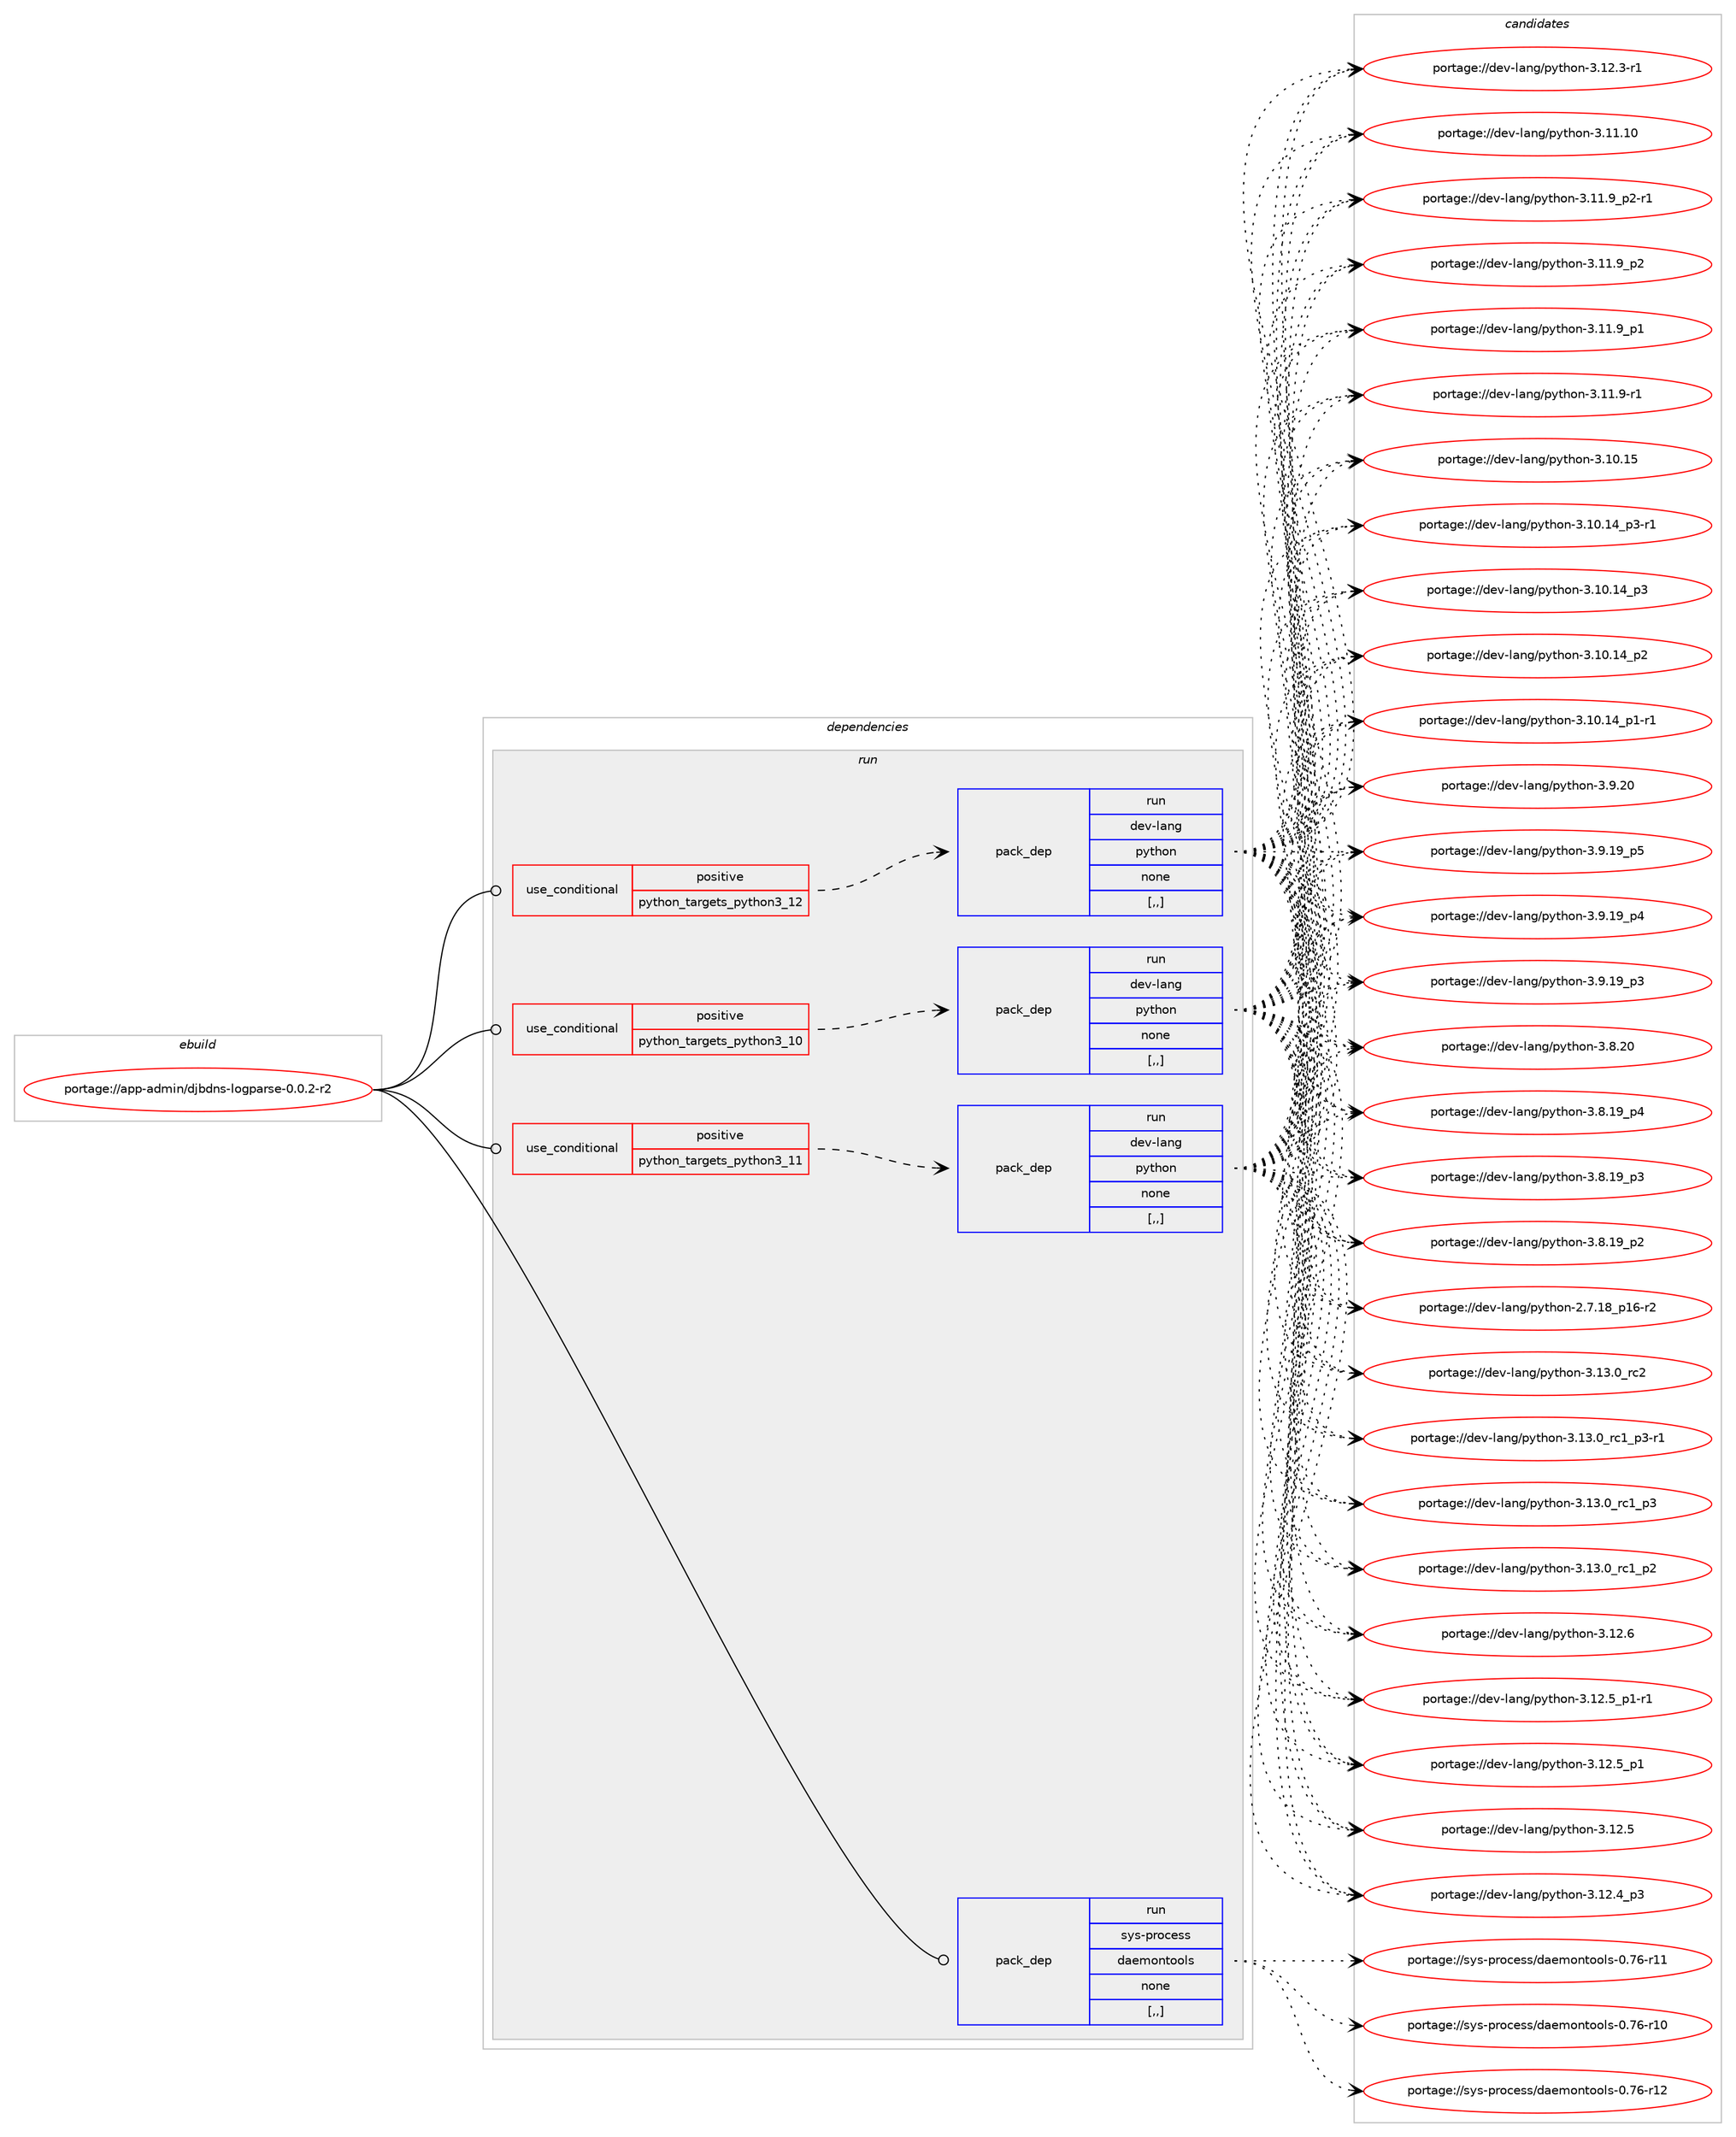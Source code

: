 digraph prolog {

# *************
# Graph options
# *************

newrank=true;
concentrate=true;
compound=true;
graph [rankdir=LR,fontname=Helvetica,fontsize=10,ranksep=1.5];#, ranksep=2.5, nodesep=0.2];
edge  [arrowhead=vee];
node  [fontname=Helvetica,fontsize=10];

# **********
# The ebuild
# **********

subgraph cluster_leftcol {
color=gray;
label=<<i>ebuild</i>>;
id [label="portage://app-admin/djbdns-logparse-0.0.2-r2", color=red, width=4, href="../app-admin/djbdns-logparse-0.0.2-r2.svg"];
}

# ****************
# The dependencies
# ****************

subgraph cluster_midcol {
color=gray;
label=<<i>dependencies</i>>;
subgraph cluster_compile {
fillcolor="#eeeeee";
style=filled;
label=<<i>compile</i>>;
}
subgraph cluster_compileandrun {
fillcolor="#eeeeee";
style=filled;
label=<<i>compile and run</i>>;
}
subgraph cluster_run {
fillcolor="#eeeeee";
style=filled;
label=<<i>run</i>>;
subgraph cond130281 {
dependency495913 [label=<<TABLE BORDER="0" CELLBORDER="1" CELLSPACING="0" CELLPADDING="4"><TR><TD ROWSPAN="3" CELLPADDING="10">use_conditional</TD></TR><TR><TD>positive</TD></TR><TR><TD>python_targets_python3_10</TD></TR></TABLE>>, shape=none, color=red];
subgraph pack362027 {
dependency495914 [label=<<TABLE BORDER="0" CELLBORDER="1" CELLSPACING="0" CELLPADDING="4" WIDTH="220"><TR><TD ROWSPAN="6" CELLPADDING="30">pack_dep</TD></TR><TR><TD WIDTH="110">run</TD></TR><TR><TD>dev-lang</TD></TR><TR><TD>python</TD></TR><TR><TD>none</TD></TR><TR><TD>[,,]</TD></TR></TABLE>>, shape=none, color=blue];
}
dependency495913:e -> dependency495914:w [weight=20,style="dashed",arrowhead="vee"];
}
id:e -> dependency495913:w [weight=20,style="solid",arrowhead="odot"];
subgraph cond130282 {
dependency495915 [label=<<TABLE BORDER="0" CELLBORDER="1" CELLSPACING="0" CELLPADDING="4"><TR><TD ROWSPAN="3" CELLPADDING="10">use_conditional</TD></TR><TR><TD>positive</TD></TR><TR><TD>python_targets_python3_11</TD></TR></TABLE>>, shape=none, color=red];
subgraph pack362028 {
dependency495916 [label=<<TABLE BORDER="0" CELLBORDER="1" CELLSPACING="0" CELLPADDING="4" WIDTH="220"><TR><TD ROWSPAN="6" CELLPADDING="30">pack_dep</TD></TR><TR><TD WIDTH="110">run</TD></TR><TR><TD>dev-lang</TD></TR><TR><TD>python</TD></TR><TR><TD>none</TD></TR><TR><TD>[,,]</TD></TR></TABLE>>, shape=none, color=blue];
}
dependency495915:e -> dependency495916:w [weight=20,style="dashed",arrowhead="vee"];
}
id:e -> dependency495915:w [weight=20,style="solid",arrowhead="odot"];
subgraph cond130283 {
dependency495917 [label=<<TABLE BORDER="0" CELLBORDER="1" CELLSPACING="0" CELLPADDING="4"><TR><TD ROWSPAN="3" CELLPADDING="10">use_conditional</TD></TR><TR><TD>positive</TD></TR><TR><TD>python_targets_python3_12</TD></TR></TABLE>>, shape=none, color=red];
subgraph pack362029 {
dependency495918 [label=<<TABLE BORDER="0" CELLBORDER="1" CELLSPACING="0" CELLPADDING="4" WIDTH="220"><TR><TD ROWSPAN="6" CELLPADDING="30">pack_dep</TD></TR><TR><TD WIDTH="110">run</TD></TR><TR><TD>dev-lang</TD></TR><TR><TD>python</TD></TR><TR><TD>none</TD></TR><TR><TD>[,,]</TD></TR></TABLE>>, shape=none, color=blue];
}
dependency495917:e -> dependency495918:w [weight=20,style="dashed",arrowhead="vee"];
}
id:e -> dependency495917:w [weight=20,style="solid",arrowhead="odot"];
subgraph pack362030 {
dependency495919 [label=<<TABLE BORDER="0" CELLBORDER="1" CELLSPACING="0" CELLPADDING="4" WIDTH="220"><TR><TD ROWSPAN="6" CELLPADDING="30">pack_dep</TD></TR><TR><TD WIDTH="110">run</TD></TR><TR><TD>sys-process</TD></TR><TR><TD>daemontools</TD></TR><TR><TD>none</TD></TR><TR><TD>[,,]</TD></TR></TABLE>>, shape=none, color=blue];
}
id:e -> dependency495919:w [weight=20,style="solid",arrowhead="odot"];
}
}

# **************
# The candidates
# **************

subgraph cluster_choices {
rank=same;
color=gray;
label=<<i>candidates</i>>;

subgraph choice362027 {
color=black;
nodesep=1;
choice10010111845108971101034711212111610411111045514649514648951149950 [label="portage://dev-lang/python-3.13.0_rc2", color=red, width=4,href="../dev-lang/python-3.13.0_rc2.svg"];
choice1001011184510897110103471121211161041111104551464951464895114994995112514511449 [label="portage://dev-lang/python-3.13.0_rc1_p3-r1", color=red, width=4,href="../dev-lang/python-3.13.0_rc1_p3-r1.svg"];
choice100101118451089711010347112121116104111110455146495146489511499499511251 [label="portage://dev-lang/python-3.13.0_rc1_p3", color=red, width=4,href="../dev-lang/python-3.13.0_rc1_p3.svg"];
choice100101118451089711010347112121116104111110455146495146489511499499511250 [label="portage://dev-lang/python-3.13.0_rc1_p2", color=red, width=4,href="../dev-lang/python-3.13.0_rc1_p2.svg"];
choice10010111845108971101034711212111610411111045514649504654 [label="portage://dev-lang/python-3.12.6", color=red, width=4,href="../dev-lang/python-3.12.6.svg"];
choice1001011184510897110103471121211161041111104551464950465395112494511449 [label="portage://dev-lang/python-3.12.5_p1-r1", color=red, width=4,href="../dev-lang/python-3.12.5_p1-r1.svg"];
choice100101118451089711010347112121116104111110455146495046539511249 [label="portage://dev-lang/python-3.12.5_p1", color=red, width=4,href="../dev-lang/python-3.12.5_p1.svg"];
choice10010111845108971101034711212111610411111045514649504653 [label="portage://dev-lang/python-3.12.5", color=red, width=4,href="../dev-lang/python-3.12.5.svg"];
choice100101118451089711010347112121116104111110455146495046529511251 [label="portage://dev-lang/python-3.12.4_p3", color=red, width=4,href="../dev-lang/python-3.12.4_p3.svg"];
choice100101118451089711010347112121116104111110455146495046514511449 [label="portage://dev-lang/python-3.12.3-r1", color=red, width=4,href="../dev-lang/python-3.12.3-r1.svg"];
choice1001011184510897110103471121211161041111104551464949464948 [label="portage://dev-lang/python-3.11.10", color=red, width=4,href="../dev-lang/python-3.11.10.svg"];
choice1001011184510897110103471121211161041111104551464949465795112504511449 [label="portage://dev-lang/python-3.11.9_p2-r1", color=red, width=4,href="../dev-lang/python-3.11.9_p2-r1.svg"];
choice100101118451089711010347112121116104111110455146494946579511250 [label="portage://dev-lang/python-3.11.9_p2", color=red, width=4,href="../dev-lang/python-3.11.9_p2.svg"];
choice100101118451089711010347112121116104111110455146494946579511249 [label="portage://dev-lang/python-3.11.9_p1", color=red, width=4,href="../dev-lang/python-3.11.9_p1.svg"];
choice100101118451089711010347112121116104111110455146494946574511449 [label="portage://dev-lang/python-3.11.9-r1", color=red, width=4,href="../dev-lang/python-3.11.9-r1.svg"];
choice1001011184510897110103471121211161041111104551464948464953 [label="portage://dev-lang/python-3.10.15", color=red, width=4,href="../dev-lang/python-3.10.15.svg"];
choice100101118451089711010347112121116104111110455146494846495295112514511449 [label="portage://dev-lang/python-3.10.14_p3-r1", color=red, width=4,href="../dev-lang/python-3.10.14_p3-r1.svg"];
choice10010111845108971101034711212111610411111045514649484649529511251 [label="portage://dev-lang/python-3.10.14_p3", color=red, width=4,href="../dev-lang/python-3.10.14_p3.svg"];
choice10010111845108971101034711212111610411111045514649484649529511250 [label="portage://dev-lang/python-3.10.14_p2", color=red, width=4,href="../dev-lang/python-3.10.14_p2.svg"];
choice100101118451089711010347112121116104111110455146494846495295112494511449 [label="portage://dev-lang/python-3.10.14_p1-r1", color=red, width=4,href="../dev-lang/python-3.10.14_p1-r1.svg"];
choice10010111845108971101034711212111610411111045514657465048 [label="portage://dev-lang/python-3.9.20", color=red, width=4,href="../dev-lang/python-3.9.20.svg"];
choice100101118451089711010347112121116104111110455146574649579511253 [label="portage://dev-lang/python-3.9.19_p5", color=red, width=4,href="../dev-lang/python-3.9.19_p5.svg"];
choice100101118451089711010347112121116104111110455146574649579511252 [label="portage://dev-lang/python-3.9.19_p4", color=red, width=4,href="../dev-lang/python-3.9.19_p4.svg"];
choice100101118451089711010347112121116104111110455146574649579511251 [label="portage://dev-lang/python-3.9.19_p3", color=red, width=4,href="../dev-lang/python-3.9.19_p3.svg"];
choice10010111845108971101034711212111610411111045514656465048 [label="portage://dev-lang/python-3.8.20", color=red, width=4,href="../dev-lang/python-3.8.20.svg"];
choice100101118451089711010347112121116104111110455146564649579511252 [label="portage://dev-lang/python-3.8.19_p4", color=red, width=4,href="../dev-lang/python-3.8.19_p4.svg"];
choice100101118451089711010347112121116104111110455146564649579511251 [label="portage://dev-lang/python-3.8.19_p3", color=red, width=4,href="../dev-lang/python-3.8.19_p3.svg"];
choice100101118451089711010347112121116104111110455146564649579511250 [label="portage://dev-lang/python-3.8.19_p2", color=red, width=4,href="../dev-lang/python-3.8.19_p2.svg"];
choice100101118451089711010347112121116104111110455046554649569511249544511450 [label="portage://dev-lang/python-2.7.18_p16-r2", color=red, width=4,href="../dev-lang/python-2.7.18_p16-r2.svg"];
dependency495914:e -> choice10010111845108971101034711212111610411111045514649514648951149950:w [style=dotted,weight="100"];
dependency495914:e -> choice1001011184510897110103471121211161041111104551464951464895114994995112514511449:w [style=dotted,weight="100"];
dependency495914:e -> choice100101118451089711010347112121116104111110455146495146489511499499511251:w [style=dotted,weight="100"];
dependency495914:e -> choice100101118451089711010347112121116104111110455146495146489511499499511250:w [style=dotted,weight="100"];
dependency495914:e -> choice10010111845108971101034711212111610411111045514649504654:w [style=dotted,weight="100"];
dependency495914:e -> choice1001011184510897110103471121211161041111104551464950465395112494511449:w [style=dotted,weight="100"];
dependency495914:e -> choice100101118451089711010347112121116104111110455146495046539511249:w [style=dotted,weight="100"];
dependency495914:e -> choice10010111845108971101034711212111610411111045514649504653:w [style=dotted,weight="100"];
dependency495914:e -> choice100101118451089711010347112121116104111110455146495046529511251:w [style=dotted,weight="100"];
dependency495914:e -> choice100101118451089711010347112121116104111110455146495046514511449:w [style=dotted,weight="100"];
dependency495914:e -> choice1001011184510897110103471121211161041111104551464949464948:w [style=dotted,weight="100"];
dependency495914:e -> choice1001011184510897110103471121211161041111104551464949465795112504511449:w [style=dotted,weight="100"];
dependency495914:e -> choice100101118451089711010347112121116104111110455146494946579511250:w [style=dotted,weight="100"];
dependency495914:e -> choice100101118451089711010347112121116104111110455146494946579511249:w [style=dotted,weight="100"];
dependency495914:e -> choice100101118451089711010347112121116104111110455146494946574511449:w [style=dotted,weight="100"];
dependency495914:e -> choice1001011184510897110103471121211161041111104551464948464953:w [style=dotted,weight="100"];
dependency495914:e -> choice100101118451089711010347112121116104111110455146494846495295112514511449:w [style=dotted,weight="100"];
dependency495914:e -> choice10010111845108971101034711212111610411111045514649484649529511251:w [style=dotted,weight="100"];
dependency495914:e -> choice10010111845108971101034711212111610411111045514649484649529511250:w [style=dotted,weight="100"];
dependency495914:e -> choice100101118451089711010347112121116104111110455146494846495295112494511449:w [style=dotted,weight="100"];
dependency495914:e -> choice10010111845108971101034711212111610411111045514657465048:w [style=dotted,weight="100"];
dependency495914:e -> choice100101118451089711010347112121116104111110455146574649579511253:w [style=dotted,weight="100"];
dependency495914:e -> choice100101118451089711010347112121116104111110455146574649579511252:w [style=dotted,weight="100"];
dependency495914:e -> choice100101118451089711010347112121116104111110455146574649579511251:w [style=dotted,weight="100"];
dependency495914:e -> choice10010111845108971101034711212111610411111045514656465048:w [style=dotted,weight="100"];
dependency495914:e -> choice100101118451089711010347112121116104111110455146564649579511252:w [style=dotted,weight="100"];
dependency495914:e -> choice100101118451089711010347112121116104111110455146564649579511251:w [style=dotted,weight="100"];
dependency495914:e -> choice100101118451089711010347112121116104111110455146564649579511250:w [style=dotted,weight="100"];
dependency495914:e -> choice100101118451089711010347112121116104111110455046554649569511249544511450:w [style=dotted,weight="100"];
}
subgraph choice362028 {
color=black;
nodesep=1;
choice10010111845108971101034711212111610411111045514649514648951149950 [label="portage://dev-lang/python-3.13.0_rc2", color=red, width=4,href="../dev-lang/python-3.13.0_rc2.svg"];
choice1001011184510897110103471121211161041111104551464951464895114994995112514511449 [label="portage://dev-lang/python-3.13.0_rc1_p3-r1", color=red, width=4,href="../dev-lang/python-3.13.0_rc1_p3-r1.svg"];
choice100101118451089711010347112121116104111110455146495146489511499499511251 [label="portage://dev-lang/python-3.13.0_rc1_p3", color=red, width=4,href="../dev-lang/python-3.13.0_rc1_p3.svg"];
choice100101118451089711010347112121116104111110455146495146489511499499511250 [label="portage://dev-lang/python-3.13.0_rc1_p2", color=red, width=4,href="../dev-lang/python-3.13.0_rc1_p2.svg"];
choice10010111845108971101034711212111610411111045514649504654 [label="portage://dev-lang/python-3.12.6", color=red, width=4,href="../dev-lang/python-3.12.6.svg"];
choice1001011184510897110103471121211161041111104551464950465395112494511449 [label="portage://dev-lang/python-3.12.5_p1-r1", color=red, width=4,href="../dev-lang/python-3.12.5_p1-r1.svg"];
choice100101118451089711010347112121116104111110455146495046539511249 [label="portage://dev-lang/python-3.12.5_p1", color=red, width=4,href="../dev-lang/python-3.12.5_p1.svg"];
choice10010111845108971101034711212111610411111045514649504653 [label="portage://dev-lang/python-3.12.5", color=red, width=4,href="../dev-lang/python-3.12.5.svg"];
choice100101118451089711010347112121116104111110455146495046529511251 [label="portage://dev-lang/python-3.12.4_p3", color=red, width=4,href="../dev-lang/python-3.12.4_p3.svg"];
choice100101118451089711010347112121116104111110455146495046514511449 [label="portage://dev-lang/python-3.12.3-r1", color=red, width=4,href="../dev-lang/python-3.12.3-r1.svg"];
choice1001011184510897110103471121211161041111104551464949464948 [label="portage://dev-lang/python-3.11.10", color=red, width=4,href="../dev-lang/python-3.11.10.svg"];
choice1001011184510897110103471121211161041111104551464949465795112504511449 [label="portage://dev-lang/python-3.11.9_p2-r1", color=red, width=4,href="../dev-lang/python-3.11.9_p2-r1.svg"];
choice100101118451089711010347112121116104111110455146494946579511250 [label="portage://dev-lang/python-3.11.9_p2", color=red, width=4,href="../dev-lang/python-3.11.9_p2.svg"];
choice100101118451089711010347112121116104111110455146494946579511249 [label="portage://dev-lang/python-3.11.9_p1", color=red, width=4,href="../dev-lang/python-3.11.9_p1.svg"];
choice100101118451089711010347112121116104111110455146494946574511449 [label="portage://dev-lang/python-3.11.9-r1", color=red, width=4,href="../dev-lang/python-3.11.9-r1.svg"];
choice1001011184510897110103471121211161041111104551464948464953 [label="portage://dev-lang/python-3.10.15", color=red, width=4,href="../dev-lang/python-3.10.15.svg"];
choice100101118451089711010347112121116104111110455146494846495295112514511449 [label="portage://dev-lang/python-3.10.14_p3-r1", color=red, width=4,href="../dev-lang/python-3.10.14_p3-r1.svg"];
choice10010111845108971101034711212111610411111045514649484649529511251 [label="portage://dev-lang/python-3.10.14_p3", color=red, width=4,href="../dev-lang/python-3.10.14_p3.svg"];
choice10010111845108971101034711212111610411111045514649484649529511250 [label="portage://dev-lang/python-3.10.14_p2", color=red, width=4,href="../dev-lang/python-3.10.14_p2.svg"];
choice100101118451089711010347112121116104111110455146494846495295112494511449 [label="portage://dev-lang/python-3.10.14_p1-r1", color=red, width=4,href="../dev-lang/python-3.10.14_p1-r1.svg"];
choice10010111845108971101034711212111610411111045514657465048 [label="portage://dev-lang/python-3.9.20", color=red, width=4,href="../dev-lang/python-3.9.20.svg"];
choice100101118451089711010347112121116104111110455146574649579511253 [label="portage://dev-lang/python-3.9.19_p5", color=red, width=4,href="../dev-lang/python-3.9.19_p5.svg"];
choice100101118451089711010347112121116104111110455146574649579511252 [label="portage://dev-lang/python-3.9.19_p4", color=red, width=4,href="../dev-lang/python-3.9.19_p4.svg"];
choice100101118451089711010347112121116104111110455146574649579511251 [label="portage://dev-lang/python-3.9.19_p3", color=red, width=4,href="../dev-lang/python-3.9.19_p3.svg"];
choice10010111845108971101034711212111610411111045514656465048 [label="portage://dev-lang/python-3.8.20", color=red, width=4,href="../dev-lang/python-3.8.20.svg"];
choice100101118451089711010347112121116104111110455146564649579511252 [label="portage://dev-lang/python-3.8.19_p4", color=red, width=4,href="../dev-lang/python-3.8.19_p4.svg"];
choice100101118451089711010347112121116104111110455146564649579511251 [label="portage://dev-lang/python-3.8.19_p3", color=red, width=4,href="../dev-lang/python-3.8.19_p3.svg"];
choice100101118451089711010347112121116104111110455146564649579511250 [label="portage://dev-lang/python-3.8.19_p2", color=red, width=4,href="../dev-lang/python-3.8.19_p2.svg"];
choice100101118451089711010347112121116104111110455046554649569511249544511450 [label="portage://dev-lang/python-2.7.18_p16-r2", color=red, width=4,href="../dev-lang/python-2.7.18_p16-r2.svg"];
dependency495916:e -> choice10010111845108971101034711212111610411111045514649514648951149950:w [style=dotted,weight="100"];
dependency495916:e -> choice1001011184510897110103471121211161041111104551464951464895114994995112514511449:w [style=dotted,weight="100"];
dependency495916:e -> choice100101118451089711010347112121116104111110455146495146489511499499511251:w [style=dotted,weight="100"];
dependency495916:e -> choice100101118451089711010347112121116104111110455146495146489511499499511250:w [style=dotted,weight="100"];
dependency495916:e -> choice10010111845108971101034711212111610411111045514649504654:w [style=dotted,weight="100"];
dependency495916:e -> choice1001011184510897110103471121211161041111104551464950465395112494511449:w [style=dotted,weight="100"];
dependency495916:e -> choice100101118451089711010347112121116104111110455146495046539511249:w [style=dotted,weight="100"];
dependency495916:e -> choice10010111845108971101034711212111610411111045514649504653:w [style=dotted,weight="100"];
dependency495916:e -> choice100101118451089711010347112121116104111110455146495046529511251:w [style=dotted,weight="100"];
dependency495916:e -> choice100101118451089711010347112121116104111110455146495046514511449:w [style=dotted,weight="100"];
dependency495916:e -> choice1001011184510897110103471121211161041111104551464949464948:w [style=dotted,weight="100"];
dependency495916:e -> choice1001011184510897110103471121211161041111104551464949465795112504511449:w [style=dotted,weight="100"];
dependency495916:e -> choice100101118451089711010347112121116104111110455146494946579511250:w [style=dotted,weight="100"];
dependency495916:e -> choice100101118451089711010347112121116104111110455146494946579511249:w [style=dotted,weight="100"];
dependency495916:e -> choice100101118451089711010347112121116104111110455146494946574511449:w [style=dotted,weight="100"];
dependency495916:e -> choice1001011184510897110103471121211161041111104551464948464953:w [style=dotted,weight="100"];
dependency495916:e -> choice100101118451089711010347112121116104111110455146494846495295112514511449:w [style=dotted,weight="100"];
dependency495916:e -> choice10010111845108971101034711212111610411111045514649484649529511251:w [style=dotted,weight="100"];
dependency495916:e -> choice10010111845108971101034711212111610411111045514649484649529511250:w [style=dotted,weight="100"];
dependency495916:e -> choice100101118451089711010347112121116104111110455146494846495295112494511449:w [style=dotted,weight="100"];
dependency495916:e -> choice10010111845108971101034711212111610411111045514657465048:w [style=dotted,weight="100"];
dependency495916:e -> choice100101118451089711010347112121116104111110455146574649579511253:w [style=dotted,weight="100"];
dependency495916:e -> choice100101118451089711010347112121116104111110455146574649579511252:w [style=dotted,weight="100"];
dependency495916:e -> choice100101118451089711010347112121116104111110455146574649579511251:w [style=dotted,weight="100"];
dependency495916:e -> choice10010111845108971101034711212111610411111045514656465048:w [style=dotted,weight="100"];
dependency495916:e -> choice100101118451089711010347112121116104111110455146564649579511252:w [style=dotted,weight="100"];
dependency495916:e -> choice100101118451089711010347112121116104111110455146564649579511251:w [style=dotted,weight="100"];
dependency495916:e -> choice100101118451089711010347112121116104111110455146564649579511250:w [style=dotted,weight="100"];
dependency495916:e -> choice100101118451089711010347112121116104111110455046554649569511249544511450:w [style=dotted,weight="100"];
}
subgraph choice362029 {
color=black;
nodesep=1;
choice10010111845108971101034711212111610411111045514649514648951149950 [label="portage://dev-lang/python-3.13.0_rc2", color=red, width=4,href="../dev-lang/python-3.13.0_rc2.svg"];
choice1001011184510897110103471121211161041111104551464951464895114994995112514511449 [label="portage://dev-lang/python-3.13.0_rc1_p3-r1", color=red, width=4,href="../dev-lang/python-3.13.0_rc1_p3-r1.svg"];
choice100101118451089711010347112121116104111110455146495146489511499499511251 [label="portage://dev-lang/python-3.13.0_rc1_p3", color=red, width=4,href="../dev-lang/python-3.13.0_rc1_p3.svg"];
choice100101118451089711010347112121116104111110455146495146489511499499511250 [label="portage://dev-lang/python-3.13.0_rc1_p2", color=red, width=4,href="../dev-lang/python-3.13.0_rc1_p2.svg"];
choice10010111845108971101034711212111610411111045514649504654 [label="portage://dev-lang/python-3.12.6", color=red, width=4,href="../dev-lang/python-3.12.6.svg"];
choice1001011184510897110103471121211161041111104551464950465395112494511449 [label="portage://dev-lang/python-3.12.5_p1-r1", color=red, width=4,href="../dev-lang/python-3.12.5_p1-r1.svg"];
choice100101118451089711010347112121116104111110455146495046539511249 [label="portage://dev-lang/python-3.12.5_p1", color=red, width=4,href="../dev-lang/python-3.12.5_p1.svg"];
choice10010111845108971101034711212111610411111045514649504653 [label="portage://dev-lang/python-3.12.5", color=red, width=4,href="../dev-lang/python-3.12.5.svg"];
choice100101118451089711010347112121116104111110455146495046529511251 [label="portage://dev-lang/python-3.12.4_p3", color=red, width=4,href="../dev-lang/python-3.12.4_p3.svg"];
choice100101118451089711010347112121116104111110455146495046514511449 [label="portage://dev-lang/python-3.12.3-r1", color=red, width=4,href="../dev-lang/python-3.12.3-r1.svg"];
choice1001011184510897110103471121211161041111104551464949464948 [label="portage://dev-lang/python-3.11.10", color=red, width=4,href="../dev-lang/python-3.11.10.svg"];
choice1001011184510897110103471121211161041111104551464949465795112504511449 [label="portage://dev-lang/python-3.11.9_p2-r1", color=red, width=4,href="../dev-lang/python-3.11.9_p2-r1.svg"];
choice100101118451089711010347112121116104111110455146494946579511250 [label="portage://dev-lang/python-3.11.9_p2", color=red, width=4,href="../dev-lang/python-3.11.9_p2.svg"];
choice100101118451089711010347112121116104111110455146494946579511249 [label="portage://dev-lang/python-3.11.9_p1", color=red, width=4,href="../dev-lang/python-3.11.9_p1.svg"];
choice100101118451089711010347112121116104111110455146494946574511449 [label="portage://dev-lang/python-3.11.9-r1", color=red, width=4,href="../dev-lang/python-3.11.9-r1.svg"];
choice1001011184510897110103471121211161041111104551464948464953 [label="portage://dev-lang/python-3.10.15", color=red, width=4,href="../dev-lang/python-3.10.15.svg"];
choice100101118451089711010347112121116104111110455146494846495295112514511449 [label="portage://dev-lang/python-3.10.14_p3-r1", color=red, width=4,href="../dev-lang/python-3.10.14_p3-r1.svg"];
choice10010111845108971101034711212111610411111045514649484649529511251 [label="portage://dev-lang/python-3.10.14_p3", color=red, width=4,href="../dev-lang/python-3.10.14_p3.svg"];
choice10010111845108971101034711212111610411111045514649484649529511250 [label="portage://dev-lang/python-3.10.14_p2", color=red, width=4,href="../dev-lang/python-3.10.14_p2.svg"];
choice100101118451089711010347112121116104111110455146494846495295112494511449 [label="portage://dev-lang/python-3.10.14_p1-r1", color=red, width=4,href="../dev-lang/python-3.10.14_p1-r1.svg"];
choice10010111845108971101034711212111610411111045514657465048 [label="portage://dev-lang/python-3.9.20", color=red, width=4,href="../dev-lang/python-3.9.20.svg"];
choice100101118451089711010347112121116104111110455146574649579511253 [label="portage://dev-lang/python-3.9.19_p5", color=red, width=4,href="../dev-lang/python-3.9.19_p5.svg"];
choice100101118451089711010347112121116104111110455146574649579511252 [label="portage://dev-lang/python-3.9.19_p4", color=red, width=4,href="../dev-lang/python-3.9.19_p4.svg"];
choice100101118451089711010347112121116104111110455146574649579511251 [label="portage://dev-lang/python-3.9.19_p3", color=red, width=4,href="../dev-lang/python-3.9.19_p3.svg"];
choice10010111845108971101034711212111610411111045514656465048 [label="portage://dev-lang/python-3.8.20", color=red, width=4,href="../dev-lang/python-3.8.20.svg"];
choice100101118451089711010347112121116104111110455146564649579511252 [label="portage://dev-lang/python-3.8.19_p4", color=red, width=4,href="../dev-lang/python-3.8.19_p4.svg"];
choice100101118451089711010347112121116104111110455146564649579511251 [label="portage://dev-lang/python-3.8.19_p3", color=red, width=4,href="../dev-lang/python-3.8.19_p3.svg"];
choice100101118451089711010347112121116104111110455146564649579511250 [label="portage://dev-lang/python-3.8.19_p2", color=red, width=4,href="../dev-lang/python-3.8.19_p2.svg"];
choice100101118451089711010347112121116104111110455046554649569511249544511450 [label="portage://dev-lang/python-2.7.18_p16-r2", color=red, width=4,href="../dev-lang/python-2.7.18_p16-r2.svg"];
dependency495918:e -> choice10010111845108971101034711212111610411111045514649514648951149950:w [style=dotted,weight="100"];
dependency495918:e -> choice1001011184510897110103471121211161041111104551464951464895114994995112514511449:w [style=dotted,weight="100"];
dependency495918:e -> choice100101118451089711010347112121116104111110455146495146489511499499511251:w [style=dotted,weight="100"];
dependency495918:e -> choice100101118451089711010347112121116104111110455146495146489511499499511250:w [style=dotted,weight="100"];
dependency495918:e -> choice10010111845108971101034711212111610411111045514649504654:w [style=dotted,weight="100"];
dependency495918:e -> choice1001011184510897110103471121211161041111104551464950465395112494511449:w [style=dotted,weight="100"];
dependency495918:e -> choice100101118451089711010347112121116104111110455146495046539511249:w [style=dotted,weight="100"];
dependency495918:e -> choice10010111845108971101034711212111610411111045514649504653:w [style=dotted,weight="100"];
dependency495918:e -> choice100101118451089711010347112121116104111110455146495046529511251:w [style=dotted,weight="100"];
dependency495918:e -> choice100101118451089711010347112121116104111110455146495046514511449:w [style=dotted,weight="100"];
dependency495918:e -> choice1001011184510897110103471121211161041111104551464949464948:w [style=dotted,weight="100"];
dependency495918:e -> choice1001011184510897110103471121211161041111104551464949465795112504511449:w [style=dotted,weight="100"];
dependency495918:e -> choice100101118451089711010347112121116104111110455146494946579511250:w [style=dotted,weight="100"];
dependency495918:e -> choice100101118451089711010347112121116104111110455146494946579511249:w [style=dotted,weight="100"];
dependency495918:e -> choice100101118451089711010347112121116104111110455146494946574511449:w [style=dotted,weight="100"];
dependency495918:e -> choice1001011184510897110103471121211161041111104551464948464953:w [style=dotted,weight="100"];
dependency495918:e -> choice100101118451089711010347112121116104111110455146494846495295112514511449:w [style=dotted,weight="100"];
dependency495918:e -> choice10010111845108971101034711212111610411111045514649484649529511251:w [style=dotted,weight="100"];
dependency495918:e -> choice10010111845108971101034711212111610411111045514649484649529511250:w [style=dotted,weight="100"];
dependency495918:e -> choice100101118451089711010347112121116104111110455146494846495295112494511449:w [style=dotted,weight="100"];
dependency495918:e -> choice10010111845108971101034711212111610411111045514657465048:w [style=dotted,weight="100"];
dependency495918:e -> choice100101118451089711010347112121116104111110455146574649579511253:w [style=dotted,weight="100"];
dependency495918:e -> choice100101118451089711010347112121116104111110455146574649579511252:w [style=dotted,weight="100"];
dependency495918:e -> choice100101118451089711010347112121116104111110455146574649579511251:w [style=dotted,weight="100"];
dependency495918:e -> choice10010111845108971101034711212111610411111045514656465048:w [style=dotted,weight="100"];
dependency495918:e -> choice100101118451089711010347112121116104111110455146564649579511252:w [style=dotted,weight="100"];
dependency495918:e -> choice100101118451089711010347112121116104111110455146564649579511251:w [style=dotted,weight="100"];
dependency495918:e -> choice100101118451089711010347112121116104111110455146564649579511250:w [style=dotted,weight="100"];
dependency495918:e -> choice100101118451089711010347112121116104111110455046554649569511249544511450:w [style=dotted,weight="100"];
}
subgraph choice362030 {
color=black;
nodesep=1;
choice115121115451121141119910111511547100971011091111101161111111081154548465554451144950 [label="portage://sys-process/daemontools-0.76-r12", color=red, width=4,href="../sys-process/daemontools-0.76-r12.svg"];
choice115121115451121141119910111511547100971011091111101161111111081154548465554451144949 [label="portage://sys-process/daemontools-0.76-r11", color=red, width=4,href="../sys-process/daemontools-0.76-r11.svg"];
choice115121115451121141119910111511547100971011091111101161111111081154548465554451144948 [label="portage://sys-process/daemontools-0.76-r10", color=red, width=4,href="../sys-process/daemontools-0.76-r10.svg"];
dependency495919:e -> choice115121115451121141119910111511547100971011091111101161111111081154548465554451144950:w [style=dotted,weight="100"];
dependency495919:e -> choice115121115451121141119910111511547100971011091111101161111111081154548465554451144949:w [style=dotted,weight="100"];
dependency495919:e -> choice115121115451121141119910111511547100971011091111101161111111081154548465554451144948:w [style=dotted,weight="100"];
}
}

}
